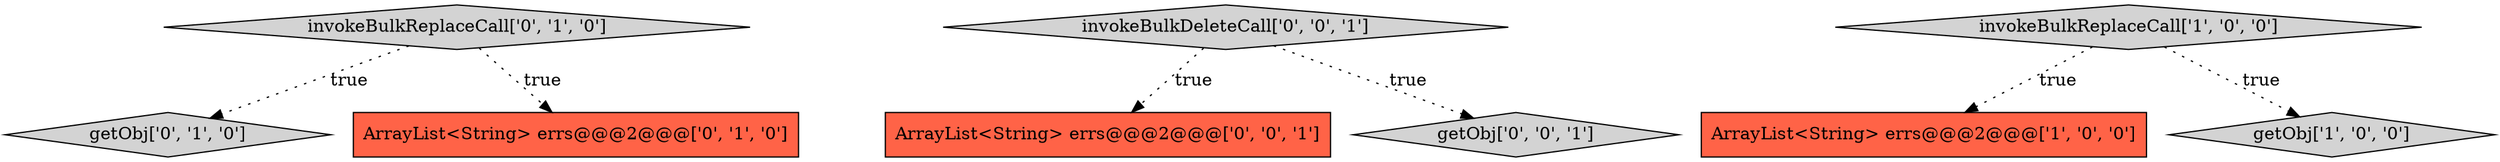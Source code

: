 digraph {
4 [style = filled, label = "getObj['0', '1', '0']", fillcolor = lightgray, shape = diamond image = "AAA0AAABBB2BBB"];
8 [style = filled, label = "ArrayList<String> errs@@@2@@@['0', '0', '1']", fillcolor = tomato, shape = box image = "AAA0AAABBB3BBB"];
1 [style = filled, label = "invokeBulkReplaceCall['1', '0', '0']", fillcolor = lightgray, shape = diamond image = "AAA0AAABBB1BBB"];
3 [style = filled, label = "invokeBulkReplaceCall['0', '1', '0']", fillcolor = lightgray, shape = diamond image = "AAA0AAABBB2BBB"];
2 [style = filled, label = "ArrayList<String> errs@@@2@@@['1', '0', '0']", fillcolor = tomato, shape = box image = "AAA0AAABBB1BBB"];
7 [style = filled, label = "getObj['0', '0', '1']", fillcolor = lightgray, shape = diamond image = "AAA0AAABBB3BBB"];
6 [style = filled, label = "invokeBulkDeleteCall['0', '0', '1']", fillcolor = lightgray, shape = diamond image = "AAA0AAABBB3BBB"];
0 [style = filled, label = "getObj['1', '0', '0']", fillcolor = lightgray, shape = diamond image = "AAA0AAABBB1BBB"];
5 [style = filled, label = "ArrayList<String> errs@@@2@@@['0', '1', '0']", fillcolor = tomato, shape = box image = "AAA0AAABBB2BBB"];
3->4 [style = dotted, label="true"];
1->0 [style = dotted, label="true"];
3->5 [style = dotted, label="true"];
1->2 [style = dotted, label="true"];
6->8 [style = dotted, label="true"];
6->7 [style = dotted, label="true"];
}
